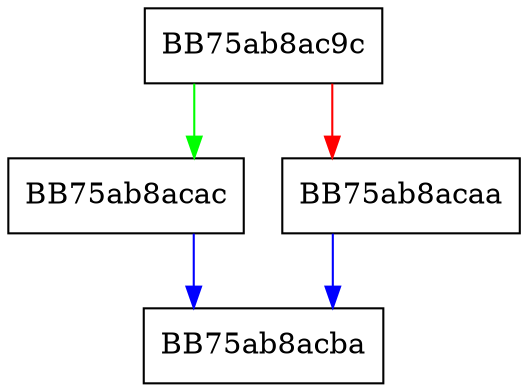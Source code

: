 digraph UpdateAllowedPUA {
  node [shape="box"];
  graph [splines=ortho];
  BB75ab8ac9c -> BB75ab8acac [color="green"];
  BB75ab8ac9c -> BB75ab8acaa [color="red"];
  BB75ab8acaa -> BB75ab8acba [color="blue"];
  BB75ab8acac -> BB75ab8acba [color="blue"];
}